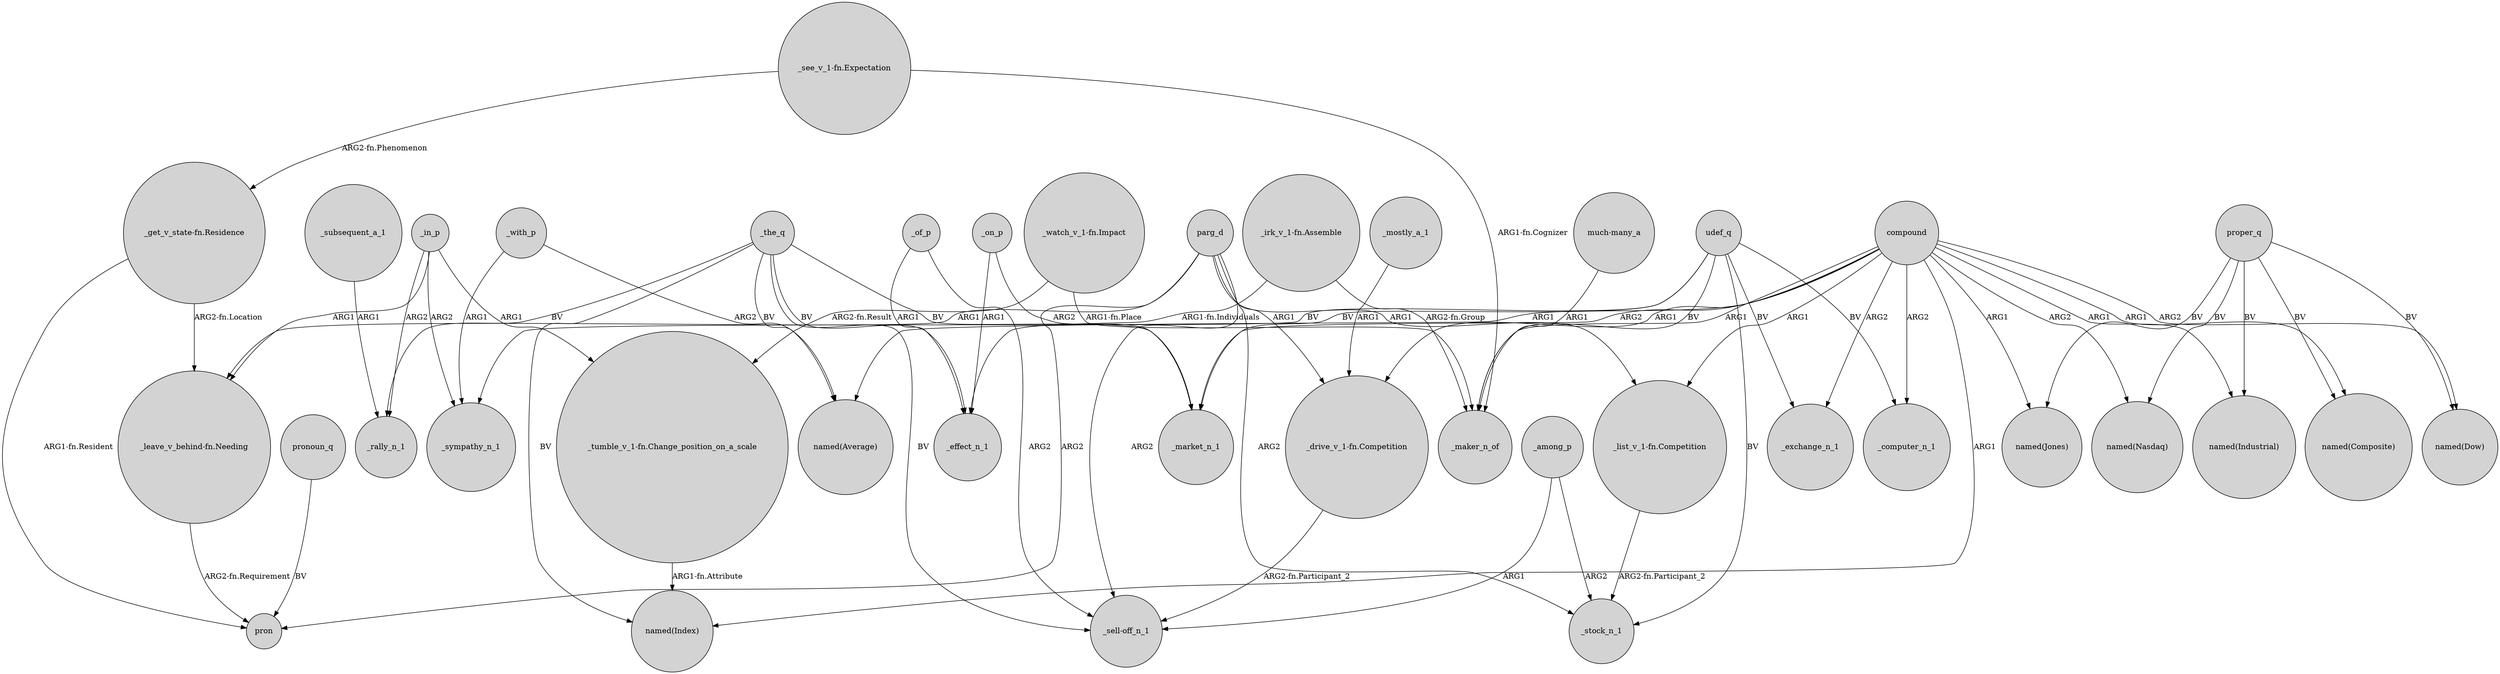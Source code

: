 digraph {
	node [shape=circle style=filled]
	udef_q -> _market_n_1 [label=BV]
	_of_p -> _effect_n_1 [label=ARG1]
	_with_p -> "named(Average)" [label=ARG2]
	compound -> "named(Jones)" [label=ARG1]
	compound -> "named(Index)" [label=ARG1]
	"_watch_v_1-fn.Impact" -> "_tumble_v_1-fn.Change_position_on_a_scale" [label="ARG2-fn.Result"]
	proper_q -> "named(Nasdaq)" [label=BV]
	compound -> _market_n_1 [label=ARG2]
	"much-many_a" -> _maker_n_of [label=ARG1]
	_on_p -> _effect_n_1 [label=ARG1]
	_in_p -> "_leave_v_behind-fn.Needing" [label=ARG1]
	parg_d -> pron [label=ARG2]
	udef_q -> _exchange_n_1 [label=BV]
	"_see_v_1-fn.Expectation" -> _maker_n_of [label="ARG1-fn.Cognizer"]
	compound -> _computer_n_1 [label=ARG2]
	_subsequent_a_1 -> _rally_n_1 [label=ARG1]
	_on_p -> _market_n_1 [label=ARG2]
	udef_q -> _sympathy_n_1 [label=BV]
	_the_q -> "named(Index)" [label=BV]
	_mostly_a_1 -> "_drive_v_1-fn.Competition" [label=ARG1]
	_the_q -> "_sell-off_n_1" [label=BV]
	parg_d -> "_leave_v_behind-fn.Needing" [label=ARG1]
	parg_d -> _stock_n_1 [label=ARG2]
	"_leave_v_behind-fn.Needing" -> pron [label="ARG2-fn.Requirement"]
	_in_p -> _rally_n_1 [label=ARG2]
	"_drive_v_1-fn.Competition" -> "_sell-off_n_1" [label="ARG2-fn.Participant_2"]
	_the_q -> _market_n_1 [label=BV]
	"_see_v_1-fn.Expectation" -> "_get_v_state-fn.Residence" [label="ARG2-fn.Phenomenon"]
	compound -> _exchange_n_1 [label=ARG2]
	udef_q -> _maker_n_of [label=BV]
	pronoun_q -> pron [label=BV]
	"_get_v_state-fn.Residence" -> pron [label="ARG1-fn.Resident"]
	parg_d -> "_list_v_1-fn.Competition" [label=ARG1]
	udef_q -> _stock_n_1 [label=BV]
	_the_q -> _effect_n_1 [label=BV]
	parg_d -> "_sell-off_n_1" [label=ARG2]
	_of_p -> "_sell-off_n_1" [label=ARG2]
	proper_q -> "named(Industrial)" [label=BV]
	_among_p -> _stock_n_1 [label=ARG2]
	"_watch_v_1-fn.Impact" -> _maker_n_of [label="ARG1-fn.Place"]
	compound -> "_list_v_1-fn.Competition" [label=ARG1]
	compound -> "named(Composite)" [label=ARG1]
	"_irk_v_1-fn.Assemble" -> _effect_n_1 [label="ARG1-fn.Individuals"]
	"_list_v_1-fn.Competition" -> _stock_n_1 [label="ARG2-fn.Participant_2"]
	udef_q -> _computer_n_1 [label=BV]
	compound -> "_drive_v_1-fn.Competition" [label=ARG1]
	_the_q -> "named(Average)" [label=BV]
	proper_q -> "named(Jones)" [label=BV]
	parg_d -> "_drive_v_1-fn.Competition" [label=ARG1]
	proper_q -> "named(Dow)" [label=BV]
	"_get_v_state-fn.Residence" -> "_leave_v_behind-fn.Needing" [label="ARG2-fn.Location"]
	"_irk_v_1-fn.Assemble" -> _maker_n_of [label="ARG2-fn.Group"]
	compound -> "named(Industrial)" [label=ARG1]
	compound -> "named(Average)" [label=ARG1]
	compound -> "named(Dow)" [label=ARG2]
	"_tumble_v_1-fn.Change_position_on_a_scale" -> "named(Index)" [label="ARG1-fn.Attribute"]
	compound -> _maker_n_of [label=ARG1]
	_among_p -> "_sell-off_n_1" [label=ARG1]
	_with_p -> _sympathy_n_1 [label=ARG1]
	compound -> "named(Nasdaq)" [label=ARG2]
	_the_q -> _rally_n_1 [label=BV]
	proper_q -> "named(Composite)" [label=BV]
	_in_p -> "_tumble_v_1-fn.Change_position_on_a_scale" [label=ARG1]
	_in_p -> _sympathy_n_1 [label=ARG2]
}
